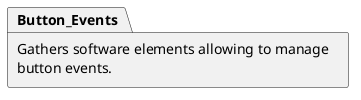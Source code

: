 @startuml

package Button_Events [
  Gathers software elements allowing to manage
  button events.
]

@enduml